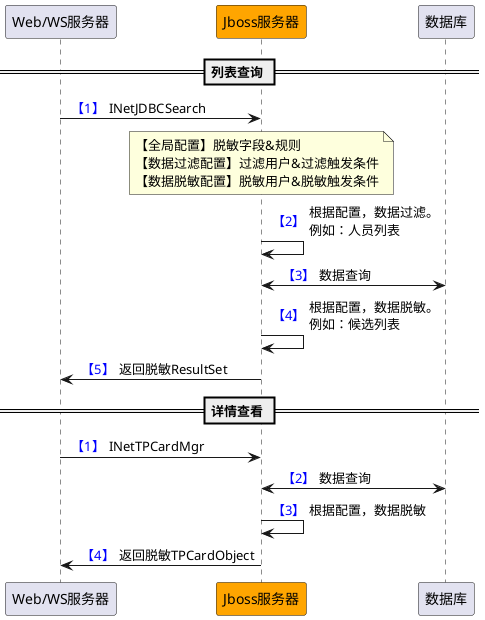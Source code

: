 @startuml
'https://plantuml.com/sequence-diagram
autonumber
participant "Web/WS服务器" as WebServer
participant "Jboss服务器" as JbossServer #orange
participant "数据库" as db
== 列表查询 ==
autonumber "<font color=blue> 【#】"
WebServer-> JbossServer :INetJDBCSearch
note over  of JbossServer: 【全局配置】脱敏字段&规则\n【数据过滤配置】过滤用户&过滤触发条件\n【数据脱敏配置】脱敏用户&脱敏触发条件
JbossServer-> JbossServer :根据配置，数据过滤。\n例如：人员列表
JbossServer <-> db :数据查询
JbossServer-> JbossServer :根据配置，数据脱敏。\n例如：候选列表
JbossServer-> WebServer : 返回脱敏ResultSet
== 详情查看 ==
autonumber "<font color=blue> 【#】"
WebServer-> JbossServer :INetTPCardMgr
JbossServer <-> db :数据查询
JbossServer-> JbossServer :根据配置，数据脱敏
JbossServer-> WebServer : 返回脱敏TPCardObject

@enduml
